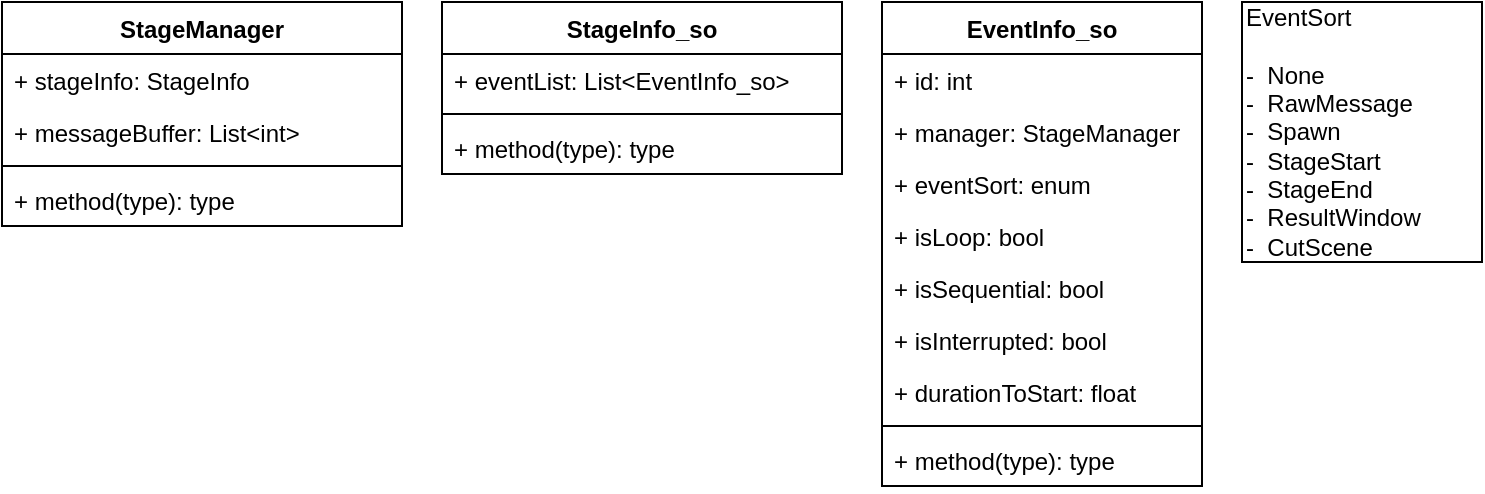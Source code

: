 <mxfile version="21.2.8" type="device">
  <diagram name="페이지-1" id="E7m3agP-u76zCWIemhPm">
    <mxGraphModel dx="1418" dy="828" grid="1" gridSize="10" guides="1" tooltips="1" connect="1" arrows="1" fold="1" page="1" pageScale="1" pageWidth="827" pageHeight="1169" math="0" shadow="0">
      <root>
        <mxCell id="0" />
        <mxCell id="1" parent="0" />
        <mxCell id="3oXvr0XFDzQJuZy9kKZo-1" value="StageInfo_so" style="swimlane;fontStyle=1;align=center;verticalAlign=top;childLayout=stackLayout;horizontal=1;startSize=26;horizontalStack=0;resizeParent=1;resizeParentMax=0;resizeLast=0;collapsible=1;marginBottom=0;whiteSpace=wrap;html=1;" parent="1" vertex="1">
          <mxGeometry x="264" y="200" width="200" height="86" as="geometry" />
        </mxCell>
        <mxCell id="3oXvr0XFDzQJuZy9kKZo-15" value="+ eventList: List&amp;lt;EventInfo_so&amp;gt;" style="text;strokeColor=none;fillColor=none;align=left;verticalAlign=top;spacingLeft=4;spacingRight=4;overflow=hidden;rotatable=0;points=[[0,0.5],[1,0.5]];portConstraint=eastwest;whiteSpace=wrap;html=1;" parent="3oXvr0XFDzQJuZy9kKZo-1" vertex="1">
          <mxGeometry y="26" width="200" height="26" as="geometry" />
        </mxCell>
        <mxCell id="3oXvr0XFDzQJuZy9kKZo-3" value="" style="line;strokeWidth=1;fillColor=none;align=left;verticalAlign=middle;spacingTop=-1;spacingLeft=3;spacingRight=3;rotatable=0;labelPosition=right;points=[];portConstraint=eastwest;strokeColor=inherit;" parent="3oXvr0XFDzQJuZy9kKZo-1" vertex="1">
          <mxGeometry y="52" width="200" height="8" as="geometry" />
        </mxCell>
        <mxCell id="3oXvr0XFDzQJuZy9kKZo-4" value="+ method(type): type" style="text;strokeColor=none;fillColor=none;align=left;verticalAlign=top;spacingLeft=4;spacingRight=4;overflow=hidden;rotatable=0;points=[[0,0.5],[1,0.5]];portConstraint=eastwest;whiteSpace=wrap;html=1;" parent="3oXvr0XFDzQJuZy9kKZo-1" vertex="1">
          <mxGeometry y="60" width="200" height="26" as="geometry" />
        </mxCell>
        <mxCell id="3oXvr0XFDzQJuZy9kKZo-5" value="EventInfo_so" style="swimlane;fontStyle=1;align=center;verticalAlign=top;childLayout=stackLayout;horizontal=1;startSize=26;horizontalStack=0;resizeParent=1;resizeParentMax=0;resizeLast=0;collapsible=1;marginBottom=0;whiteSpace=wrap;html=1;" parent="1" vertex="1">
          <mxGeometry x="484" y="200" width="160" height="242" as="geometry" />
        </mxCell>
        <mxCell id="3oXvr0XFDzQJuZy9kKZo-12" value="+ id: int" style="text;strokeColor=none;fillColor=none;align=left;verticalAlign=top;spacingLeft=4;spacingRight=4;overflow=hidden;rotatable=0;points=[[0,0.5],[1,0.5]];portConstraint=eastwest;whiteSpace=wrap;html=1;" parent="3oXvr0XFDzQJuZy9kKZo-5" vertex="1">
          <mxGeometry y="26" width="160" height="26" as="geometry" />
        </mxCell>
        <mxCell id="3oXvr0XFDzQJuZy9kKZo-6" value="+ manager: StageManager" style="text;strokeColor=none;fillColor=none;align=left;verticalAlign=top;spacingLeft=4;spacingRight=4;overflow=hidden;rotatable=0;points=[[0,0.5],[1,0.5]];portConstraint=eastwest;whiteSpace=wrap;html=1;" parent="3oXvr0XFDzQJuZy9kKZo-5" vertex="1">
          <mxGeometry y="52" width="160" height="26" as="geometry" />
        </mxCell>
        <mxCell id="3oXvr0XFDzQJuZy9kKZo-14" value="+ eventSort: enum" style="text;strokeColor=none;fillColor=none;align=left;verticalAlign=top;spacingLeft=4;spacingRight=4;overflow=hidden;rotatable=0;points=[[0,0.5],[1,0.5]];portConstraint=eastwest;whiteSpace=wrap;html=1;" parent="3oXvr0XFDzQJuZy9kKZo-5" vertex="1">
          <mxGeometry y="78" width="160" height="26" as="geometry" />
        </mxCell>
        <mxCell id="3oXvr0XFDzQJuZy9kKZo-9" value="+ isLoop: bool" style="text;strokeColor=none;fillColor=none;align=left;verticalAlign=top;spacingLeft=4;spacingRight=4;overflow=hidden;rotatable=0;points=[[0,0.5],[1,0.5]];portConstraint=eastwest;whiteSpace=wrap;html=1;" parent="3oXvr0XFDzQJuZy9kKZo-5" vertex="1">
          <mxGeometry y="104" width="160" height="26" as="geometry" />
        </mxCell>
        <mxCell id="3oXvr0XFDzQJuZy9kKZo-11" value="+ isSequential: bool" style="text;strokeColor=none;fillColor=none;align=left;verticalAlign=top;spacingLeft=4;spacingRight=4;overflow=hidden;rotatable=0;points=[[0,0.5],[1,0.5]];portConstraint=eastwest;whiteSpace=wrap;html=1;" parent="3oXvr0XFDzQJuZy9kKZo-5" vertex="1">
          <mxGeometry y="130" width="160" height="26" as="geometry" />
        </mxCell>
        <mxCell id="3oXvr0XFDzQJuZy9kKZo-16" value="+ isInterrupted: bool" style="text;strokeColor=none;fillColor=none;align=left;verticalAlign=top;spacingLeft=4;spacingRight=4;overflow=hidden;rotatable=0;points=[[0,0.5],[1,0.5]];portConstraint=eastwest;whiteSpace=wrap;html=1;" parent="3oXvr0XFDzQJuZy9kKZo-5" vertex="1">
          <mxGeometry y="156" width="160" height="26" as="geometry" />
        </mxCell>
        <mxCell id="3oXvr0XFDzQJuZy9kKZo-10" value="+ durationToStart: float" style="text;strokeColor=none;fillColor=none;align=left;verticalAlign=top;spacingLeft=4;spacingRight=4;overflow=hidden;rotatable=0;points=[[0,0.5],[1,0.5]];portConstraint=eastwest;whiteSpace=wrap;html=1;" parent="3oXvr0XFDzQJuZy9kKZo-5" vertex="1">
          <mxGeometry y="182" width="160" height="26" as="geometry" />
        </mxCell>
        <mxCell id="3oXvr0XFDzQJuZy9kKZo-7" value="" style="line;strokeWidth=1;fillColor=none;align=left;verticalAlign=middle;spacingTop=-1;spacingLeft=3;spacingRight=3;rotatable=0;labelPosition=right;points=[];portConstraint=eastwest;strokeColor=inherit;" parent="3oXvr0XFDzQJuZy9kKZo-5" vertex="1">
          <mxGeometry y="208" width="160" height="8" as="geometry" />
        </mxCell>
        <mxCell id="3oXvr0XFDzQJuZy9kKZo-8" value="+ method(type): type" style="text;strokeColor=none;fillColor=none;align=left;verticalAlign=top;spacingLeft=4;spacingRight=4;overflow=hidden;rotatable=0;points=[[0,0.5],[1,0.5]];portConstraint=eastwest;whiteSpace=wrap;html=1;" parent="3oXvr0XFDzQJuZy9kKZo-5" vertex="1">
          <mxGeometry y="216" width="160" height="26" as="geometry" />
        </mxCell>
        <mxCell id="3oXvr0XFDzQJuZy9kKZo-13" value="EventSort&lt;br&gt;&lt;br&gt;-&amp;nbsp; None&lt;br&gt;-&amp;nbsp; RawMessage&lt;br&gt;-&amp;nbsp; Spawn&lt;br&gt;-&amp;nbsp; StageStart&lt;br&gt;-&amp;nbsp; StageEnd&lt;br&gt;-&amp;nbsp; ResultWindow&lt;br&gt;-&amp;nbsp; CutScene" style="html=1;whiteSpace=wrap;align=left;" parent="1" vertex="1">
          <mxGeometry x="664" y="200" width="120" height="130" as="geometry" />
        </mxCell>
        <mxCell id="iZJFteHxTLMgJ9VRQvQH-1" value="StageManager" style="swimlane;fontStyle=1;align=center;verticalAlign=top;childLayout=stackLayout;horizontal=1;startSize=26;horizontalStack=0;resizeParent=1;resizeParentMax=0;resizeLast=0;collapsible=1;marginBottom=0;whiteSpace=wrap;html=1;" vertex="1" parent="1">
          <mxGeometry x="44" y="200" width="200" height="112" as="geometry" />
        </mxCell>
        <mxCell id="iZJFteHxTLMgJ9VRQvQH-2" value="+ stageInfo: StageInfo" style="text;strokeColor=none;fillColor=none;align=left;verticalAlign=top;spacingLeft=4;spacingRight=4;overflow=hidden;rotatable=0;points=[[0,0.5],[1,0.5]];portConstraint=eastwest;whiteSpace=wrap;html=1;" vertex="1" parent="iZJFteHxTLMgJ9VRQvQH-1">
          <mxGeometry y="26" width="200" height="26" as="geometry" />
        </mxCell>
        <mxCell id="iZJFteHxTLMgJ9VRQvQH-3" value="+ messageBuffer: List&amp;lt;int&amp;gt;" style="text;strokeColor=none;fillColor=none;align=left;verticalAlign=top;spacingLeft=4;spacingRight=4;overflow=hidden;rotatable=0;points=[[0,0.5],[1,0.5]];portConstraint=eastwest;whiteSpace=wrap;html=1;" vertex="1" parent="iZJFteHxTLMgJ9VRQvQH-1">
          <mxGeometry y="52" width="200" height="26" as="geometry" />
        </mxCell>
        <mxCell id="iZJFteHxTLMgJ9VRQvQH-4" value="" style="line;strokeWidth=1;fillColor=none;align=left;verticalAlign=middle;spacingTop=-1;spacingLeft=3;spacingRight=3;rotatable=0;labelPosition=right;points=[];portConstraint=eastwest;strokeColor=inherit;" vertex="1" parent="iZJFteHxTLMgJ9VRQvQH-1">
          <mxGeometry y="78" width="200" height="8" as="geometry" />
        </mxCell>
        <mxCell id="iZJFteHxTLMgJ9VRQvQH-5" value="+ method(type): type" style="text;strokeColor=none;fillColor=none;align=left;verticalAlign=top;spacingLeft=4;spacingRight=4;overflow=hidden;rotatable=0;points=[[0,0.5],[1,0.5]];portConstraint=eastwest;whiteSpace=wrap;html=1;" vertex="1" parent="iZJFteHxTLMgJ9VRQvQH-1">
          <mxGeometry y="86" width="200" height="26" as="geometry" />
        </mxCell>
      </root>
    </mxGraphModel>
  </diagram>
</mxfile>
